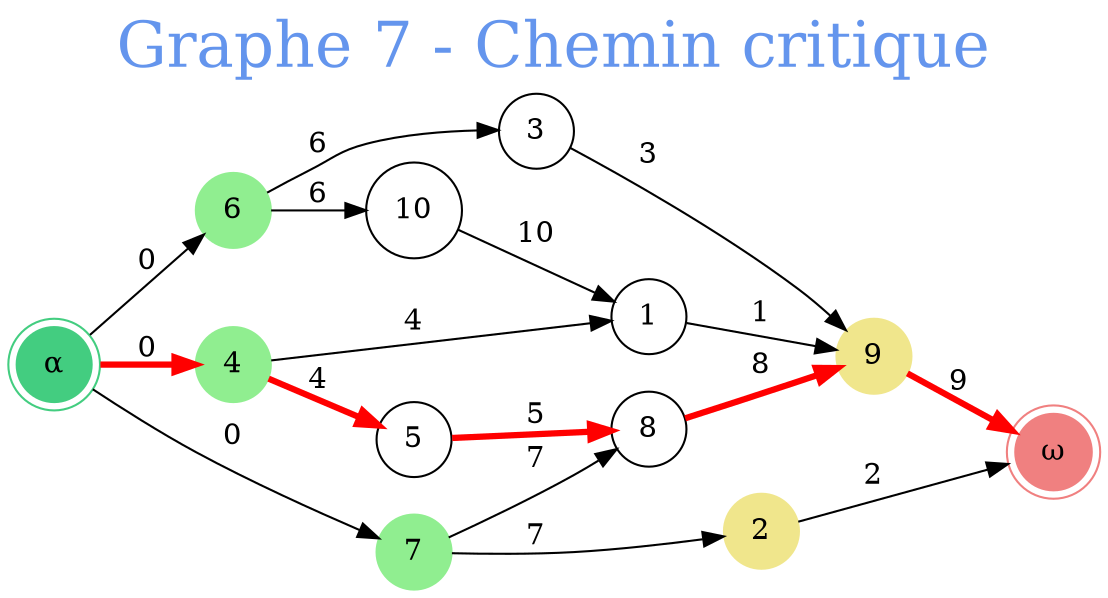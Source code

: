 // Graphe 7 - Chemin critique
digraph {
	rankdir=LR
	graph [fontcolor=cornflowerblue fontsize=30 label="Graphe 7 - Chemin critique" labelloc=t]
	0 [label="α" color=seagreen3 shape=doublecircle style=filled]
	1 [label=1 shape=circle]
	2 [label=2 color=khaki shape=circle style=filled]
	3 [label=3 shape=circle]
	4 [label=4 color=lightgreen shape=circle style=filled]
	5 [label=5 shape=circle]
	6 [label=6 color=lightgreen shape=circle style=filled]
	7 [label=7 color=lightgreen shape=circle style=filled]
	8 [label=8 shape=circle]
	9 [label=9 color=khaki shape=circle style=filled]
	10 [label=10 shape=circle]
	11 [label="ω" color=lightcoral shape=doublecircle style=filled]
	0 -> 6 [label=0]
	0 -> 7 [label=0]
	1 -> 9 [label=1]
	2 -> 11 [label=2]
	3 -> 9 [label=3]
	4 -> 1 [label=4]
	6 -> 3 [label=6]
	6 -> 10 [label=6]
	7 -> 2 [label=7]
	7 -> 8 [label=7]
	10 -> 1 [label=10]
	0 -> 4 [label=0 color=red constraint=true penwidth=3.0]
	5 -> 8 [label=5 color=red constraint=true penwidth=3.0]
	4 -> 5 [label=4 color=red constraint=true penwidth=3.0]
	8 -> 9 [label=8 color=red constraint=true penwidth=3.0]
	9 -> 11 [label=9 color=red constraint=true penwidth=3.0]
}
